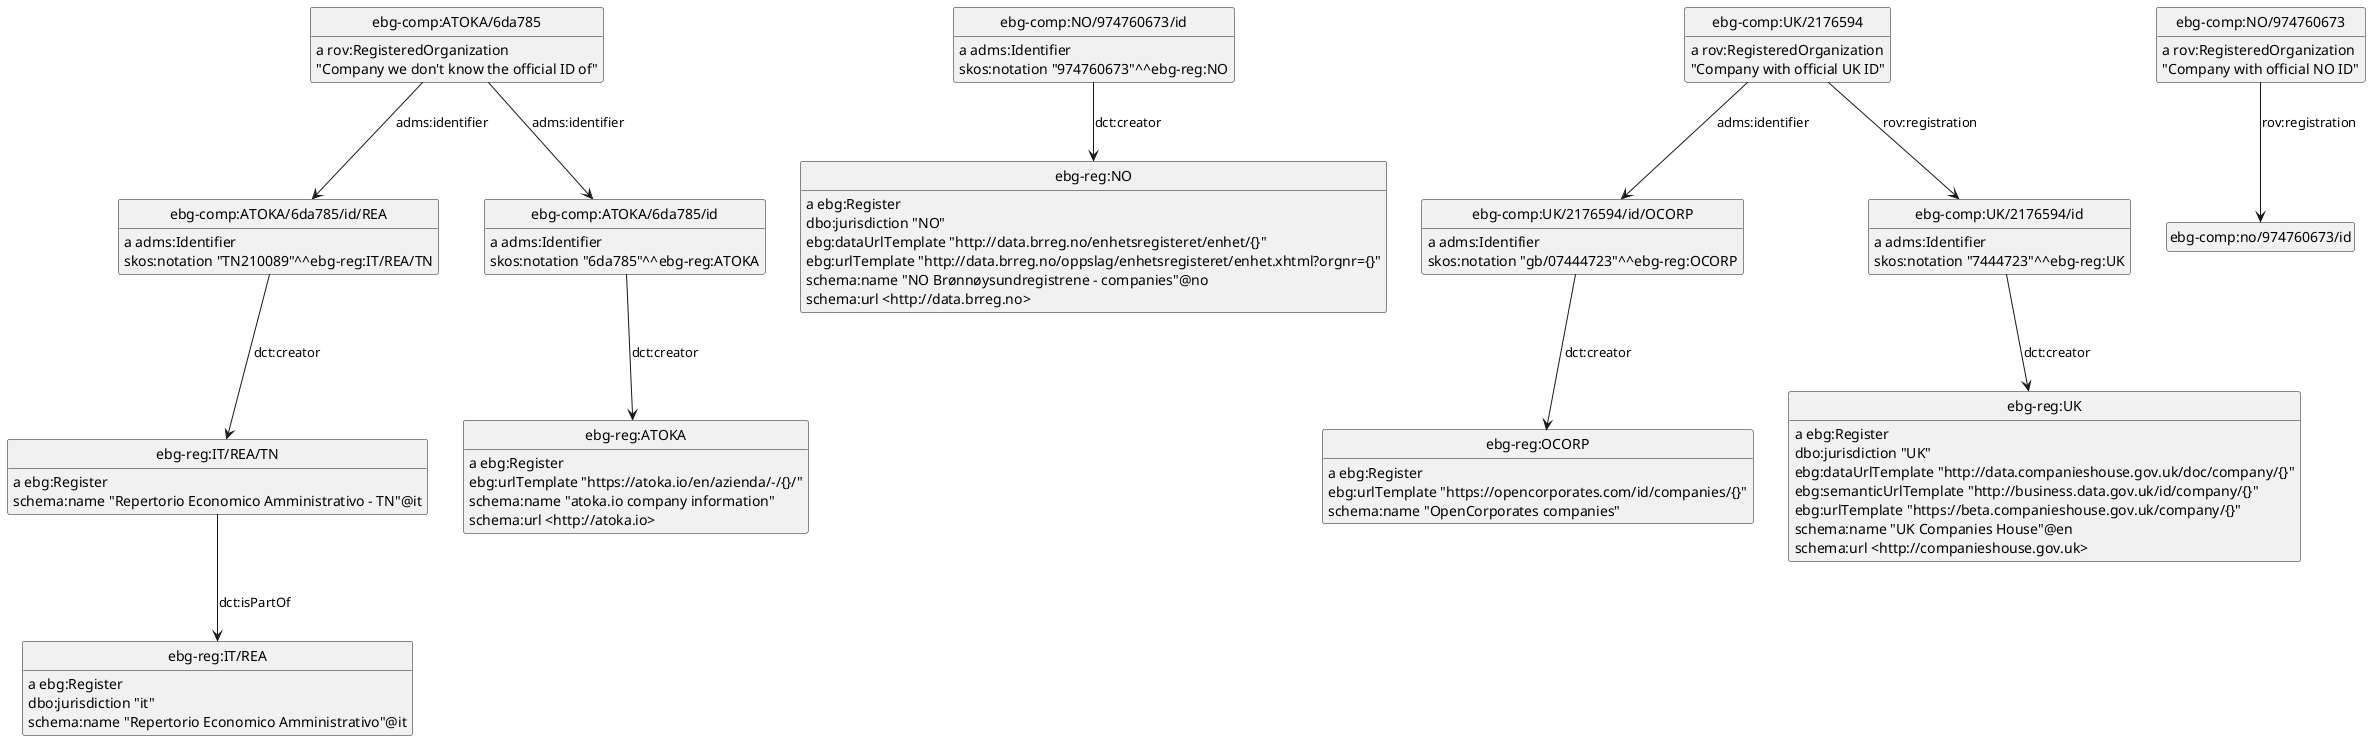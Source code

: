 @startuml
hide empty methods
hide empty attributes
hide circle
skinparam classAttributeIconSize 0
class ebg_reg_ATOKA as "ebg-reg:ATOKA"
ebg_reg_ATOKA : a ebg:Register
ebg_reg_ATOKA : ebg:urlTemplate "https://atoka.io/en/azienda/-/{}/"
ebg_reg_ATOKA : schema:name "atoka.io company information"
ebg_reg_ATOKA : schema:url <http://atoka.io>
class ebg_comp_ATOKA_6da785 as "ebg-comp:ATOKA/6da785"
ebg_comp_ATOKA_6da785 : a rov:RegisteredOrganization
class ebg_comp_ATOKA_6da785_id_REA as "ebg-comp:ATOKA/6da785/id/REA"
ebg_comp_ATOKA_6da785 --> ebg_comp_ATOKA_6da785_id_REA : adms:identifier
class ebg_comp_ATOKA_6da785_id as "ebg-comp:ATOKA/6da785/id"
ebg_comp_ATOKA_6da785 --> ebg_comp_ATOKA_6da785_id : adms:identifier
ebg_comp_ATOKA_6da785 :  "Company we don't know the official ID of"
class ebg_reg_NO as "ebg-reg:NO"
ebg_reg_NO : a ebg:Register
ebg_reg_NO : dbo:jurisdiction "NO"
ebg_reg_NO : ebg:dataUrlTemplate "http://data.brreg.no/enhetsregisteret/enhet/{}"
ebg_reg_NO : ebg:urlTemplate "http://data.brreg.no/oppslag/enhetsregisteret/enhet.xhtml?orgnr={}"
ebg_reg_NO : schema:name "NO Brønnøysundregistrene - companies"@no
ebg_reg_NO : schema:url <http://data.brreg.no>
class ebg_comp_NO_974760673_id as "ebg-comp:NO/974760673/id"
ebg_comp_NO_974760673_id : a adms:Identifier
ebg_comp_NO_974760673_id --> ebg_reg_NO : dct:creator
ebg_comp_NO_974760673_id : skos:notation "974760673"^^ebg-reg:NO
class ebg_reg_OCORP as "ebg-reg:OCORP"
ebg_reg_OCORP : a ebg:Register
ebg_reg_OCORP : ebg:urlTemplate "https://opencorporates.com/id/companies/{}"
ebg_reg_OCORP : schema:name "OpenCorporates companies"
ebg_comp_ATOKA_6da785_id_REA : a adms:Identifier
class ebg_reg_IT_REA_TN as "ebg-reg:IT/REA/TN"
ebg_comp_ATOKA_6da785_id_REA --> ebg_reg_IT_REA_TN : dct:creator
ebg_comp_ATOKA_6da785_id_REA : skos:notation "TN210089"^^ebg-reg:IT/REA/TN
class ebg_comp_UK_2176594_id_OCORP as "ebg-comp:UK/2176594/id/OCORP"
ebg_comp_UK_2176594_id_OCORP : a adms:Identifier
ebg_comp_UK_2176594_id_OCORP --> ebg_reg_OCORP : dct:creator
ebg_comp_UK_2176594_id_OCORP : skos:notation "gb/07444723"^^ebg-reg:OCORP
class ebg_comp_NO_974760673 as "ebg-comp:NO/974760673"
ebg_comp_NO_974760673 : a rov:RegisteredOrganization
class ebg_comp_no_974760673_id as "ebg-comp:no/974760673/id"
ebg_comp_NO_974760673 --> ebg_comp_no_974760673_id : rov:registration
ebg_comp_NO_974760673 :  "Company with official NO ID"
class ebg_reg_IT_REA as "ebg-reg:IT/REA"
ebg_reg_IT_REA : a ebg:Register
ebg_reg_IT_REA : dbo:jurisdiction "it"
ebg_reg_IT_REA : schema:name "Repertorio Economico Amministrativo"@it
class ebg_comp_UK_2176594 as "ebg-comp:UK/2176594"
ebg_comp_UK_2176594 : a rov:RegisteredOrganization
class ebg_comp_UK_2176594_id as "ebg-comp:UK/2176594/id"
ebg_comp_UK_2176594 --> ebg_comp_UK_2176594_id : rov:registration
ebg_comp_UK_2176594 --> ebg_comp_UK_2176594_id_OCORP : adms:identifier
ebg_comp_UK_2176594 :  "Company with official UK ID"
ebg_comp_UK_2176594_id : a adms:Identifier
class ebg_reg_UK as "ebg-reg:UK"
ebg_comp_UK_2176594_id --> ebg_reg_UK : dct:creator
ebg_comp_UK_2176594_id : skos:notation "7444723"^^ebg-reg:UK
ebg_comp_ATOKA_6da785_id : a adms:Identifier
ebg_comp_ATOKA_6da785_id --> ebg_reg_ATOKA : dct:creator
ebg_comp_ATOKA_6da785_id : skos:notation "6da785"^^ebg-reg:ATOKA
ebg_reg_IT_REA_TN : a ebg:Register
ebg_reg_IT_REA_TN --> ebg_reg_IT_REA : dct:isPartOf
ebg_reg_IT_REA_TN : schema:name "Repertorio Economico Amministrativo - TN"@it
ebg_reg_UK : a ebg:Register
ebg_reg_UK : dbo:jurisdiction "UK"
ebg_reg_UK : ebg:dataUrlTemplate "http://data.companieshouse.gov.uk/doc/company/{}"
ebg_reg_UK : ebg:semanticUrlTemplate "http://business.data.gov.uk/id/company/{}"
ebg_reg_UK : ebg:urlTemplate "https://beta.companieshouse.gov.uk/company/{}"
ebg_reg_UK : schema:name "UK Companies House"@en
ebg_reg_UK : schema:url <http://companieshouse.gov.uk>
@enduml

